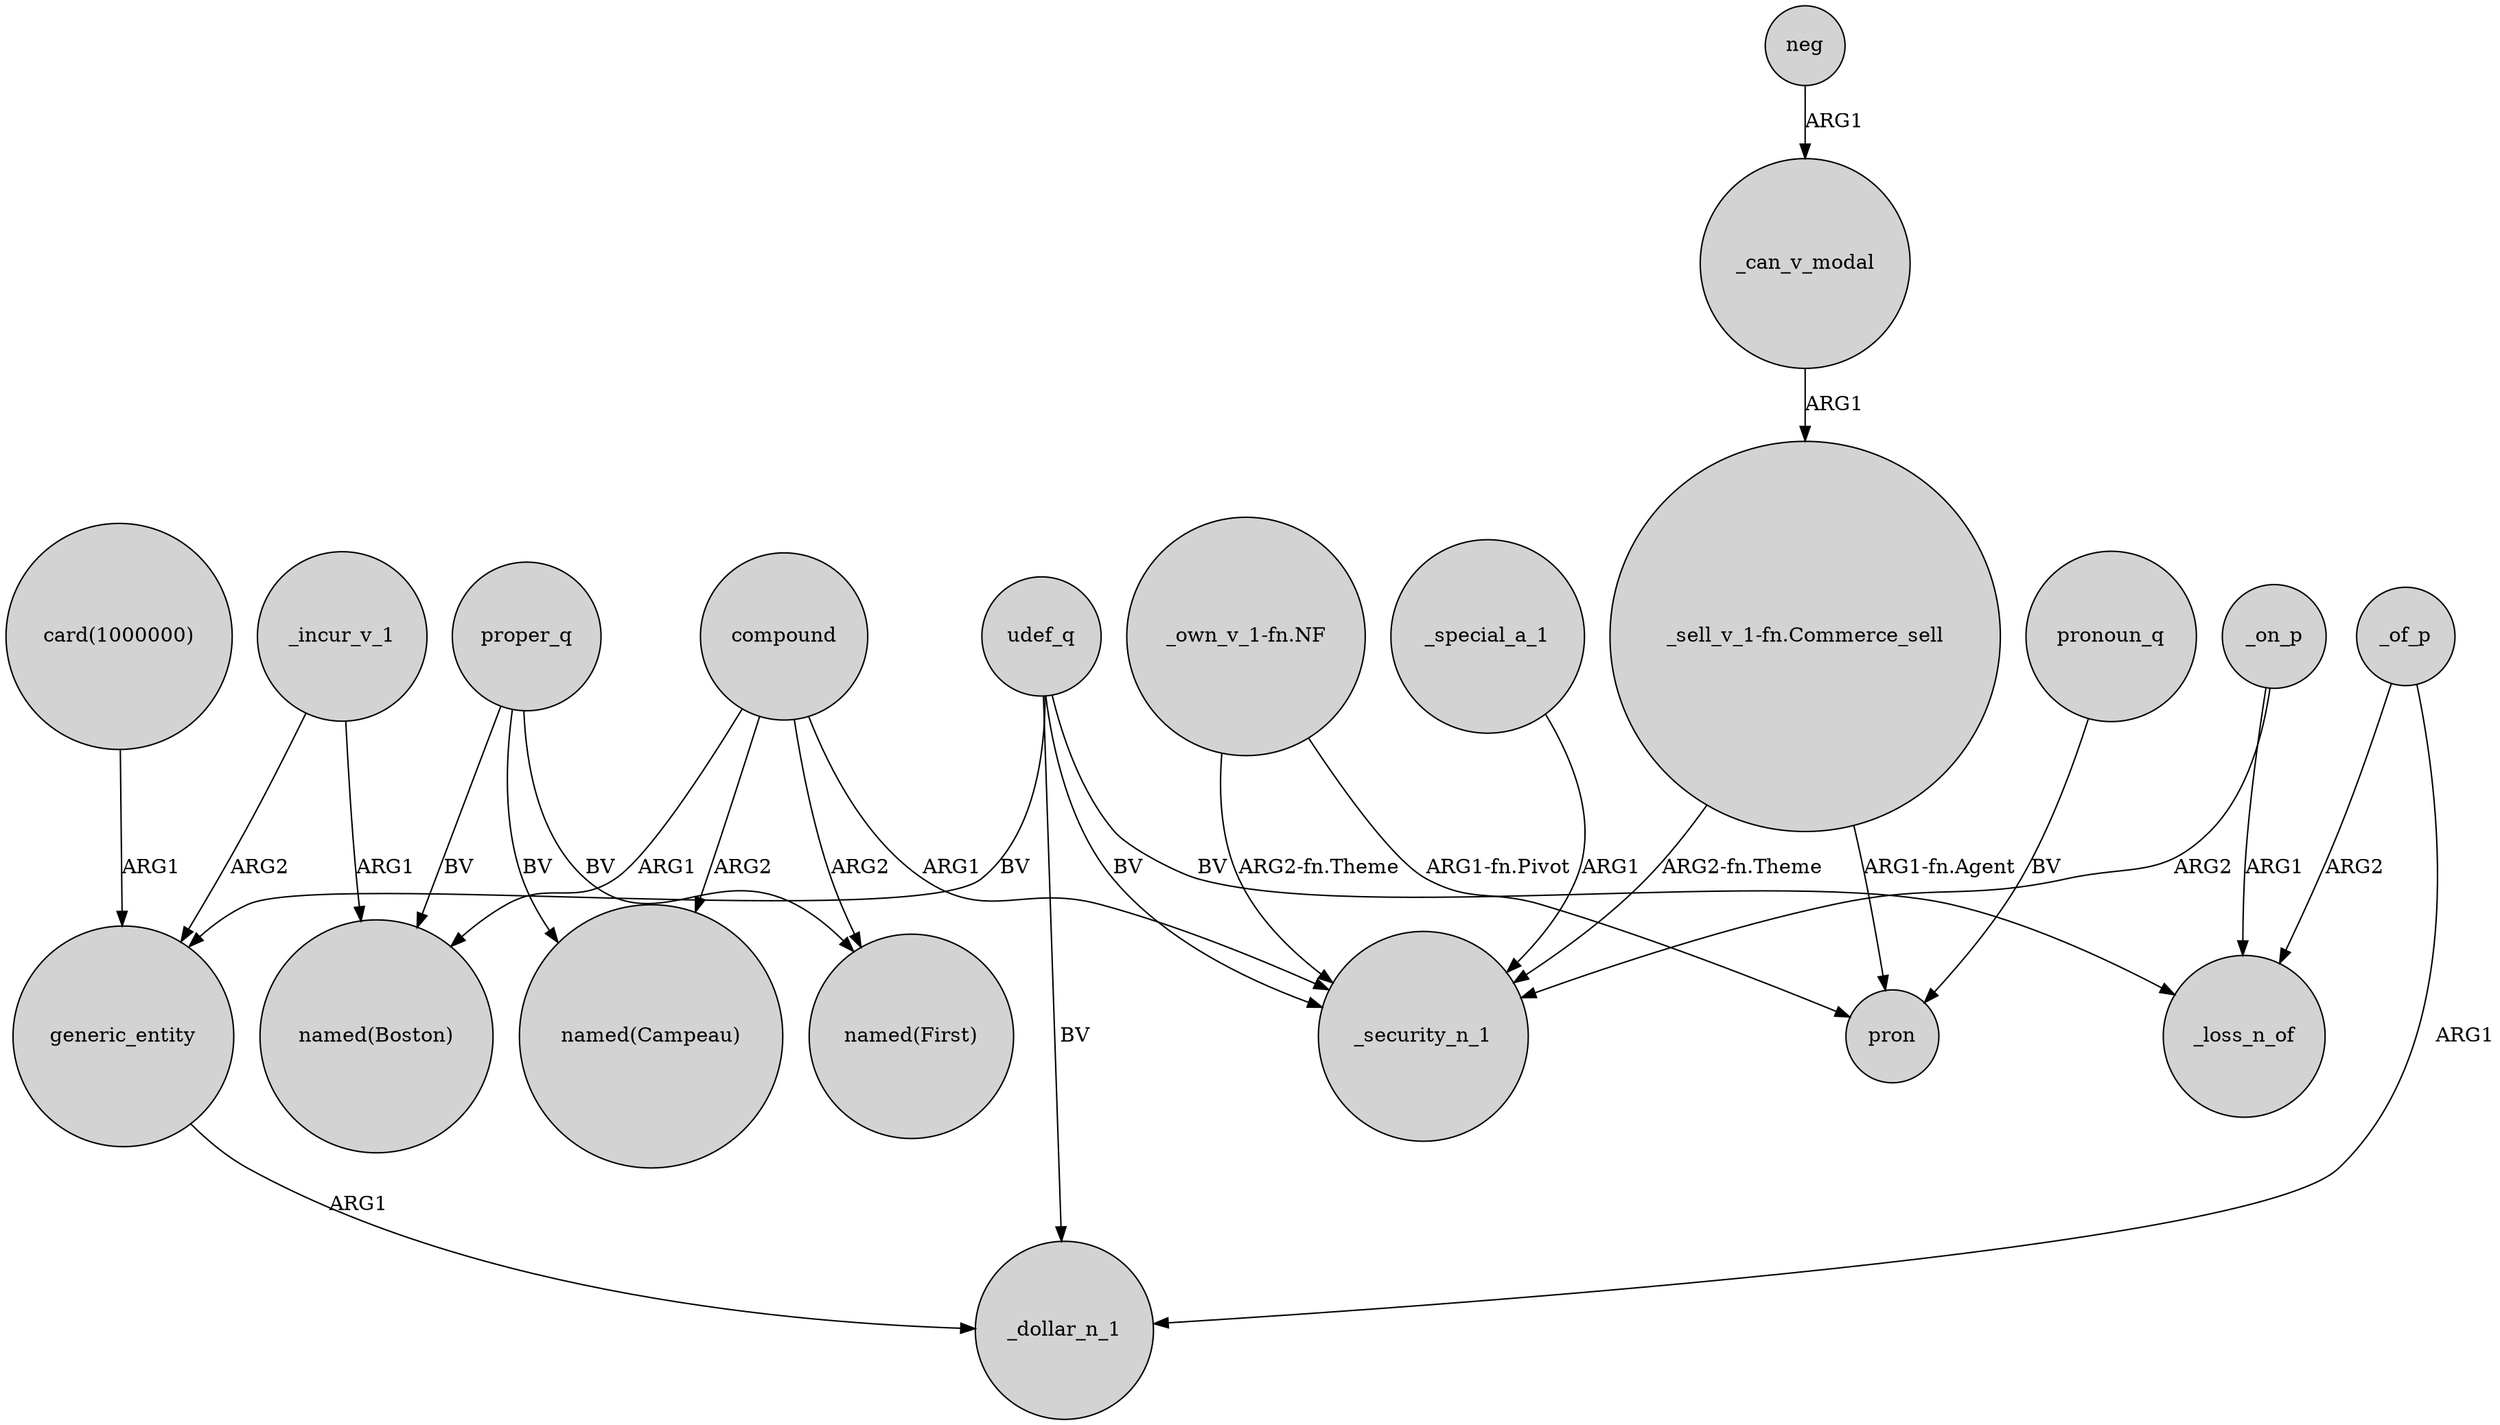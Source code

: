 digraph {
	node [shape=circle style=filled]
	"card(1000000)" -> generic_entity [label=ARG1]
	proper_q -> "named(Boston)" [label=BV]
	udef_q -> generic_entity [label=BV]
	_of_p -> _dollar_n_1 [label=ARG1]
	proper_q -> "named(First)" [label=BV]
	compound -> "named(First)" [label=ARG2]
	compound -> _security_n_1 [label=ARG1]
	compound -> "named(Boston)" [label=ARG1]
	generic_entity -> _dollar_n_1 [label=ARG1]
	pronoun_q -> pron [label=BV]
	"_own_v_1-fn.NF" -> _security_n_1 [label="ARG2-fn.Theme"]
	"_own_v_1-fn.NF" -> pron [label="ARG1-fn.Pivot"]
	_of_p -> _loss_n_of [label=ARG2]
	proper_q -> "named(Campeau)" [label=BV]
	_on_p -> _loss_n_of [label=ARG1]
	_incur_v_1 -> "named(Boston)" [label=ARG1]
	_incur_v_1 -> generic_entity [label=ARG2]
	_special_a_1 -> _security_n_1 [label=ARG1]
	_can_v_modal -> "_sell_v_1-fn.Commerce_sell" [label=ARG1]
	"_sell_v_1-fn.Commerce_sell" -> pron [label="ARG1-fn.Agent"]
	"_sell_v_1-fn.Commerce_sell" -> _security_n_1 [label="ARG2-fn.Theme"]
	_on_p -> _security_n_1 [label=ARG2]
	udef_q -> _loss_n_of [label=BV]
	neg -> _can_v_modal [label=ARG1]
	udef_q -> _dollar_n_1 [label=BV]
	udef_q -> _security_n_1 [label=BV]
	compound -> "named(Campeau)" [label=ARG2]
}
